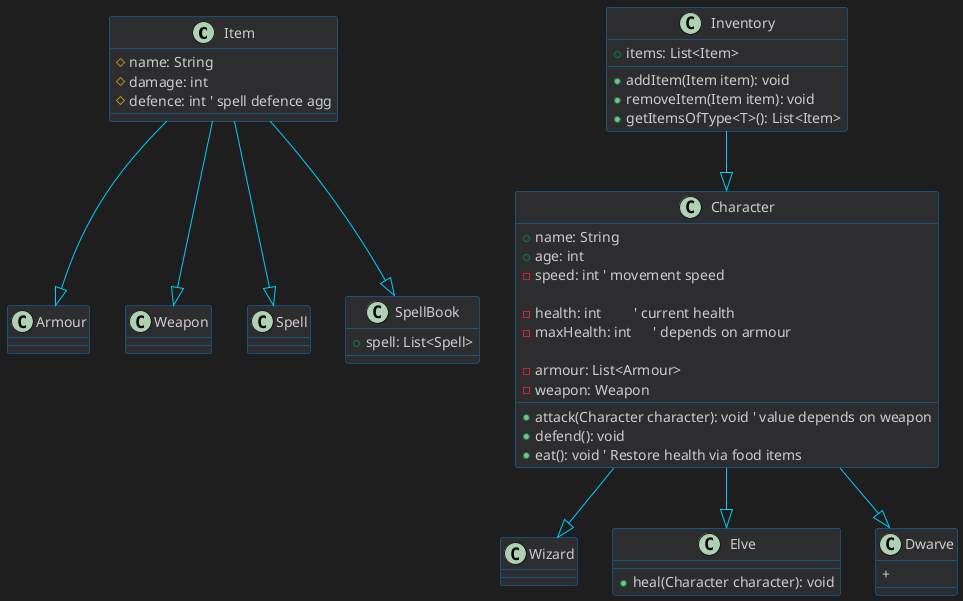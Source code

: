 @startuml
' Dark mode background
skinparam backgroundColor #1E1E1E
skinparam defaultTextColor #CCCCCC

' Style for classes
skinparam class {
    BackgroundColor #2D2D30
    BorderColor #007ACC
    FontColor #FFFFFF
    FooterFontColor #CCCCCC
    AttributeFontColor #CCCCCC
}

' Style for arrows
skinparam ArrowColor #00CCFF

class Item {
    # name: String
    # damage: int
    # defence: int ' spell defence agg
}

class Armour {
}

class Weapon {
}

class Spell {
}

class SpellBook {
    + spell: List<Spell>
}

class Inventory {
    + items: List<Item>
    + addItem(Item item): void
    + removeItem(Item item): void
    + getItemsOfType<T>(): List<Item>
}

' abstract
class Character {
    + name: String
    + age: int
    - speed: int ' movement speed

    - health: int         ' current health
    - maxHealth: int      ' depends on armour

    - armour: List<Armour>
    - weapon: Weapon

    + attack(Character character): void ' value depends on weapon
    + defend(): void
    + eat(): void ' Restore health via food items
}

class Wizard {
}

class Elve {
    + heal(Character character): void
}

class Dwarve {
    + 
}

Inventory --|> Character

Character --|> Wizard
Character --|> Elve
Character --|> Dwarve

Item --|> SpellBook
Item --|> Weapon
Item --|> Armour
Item --|> Spell
@enduml